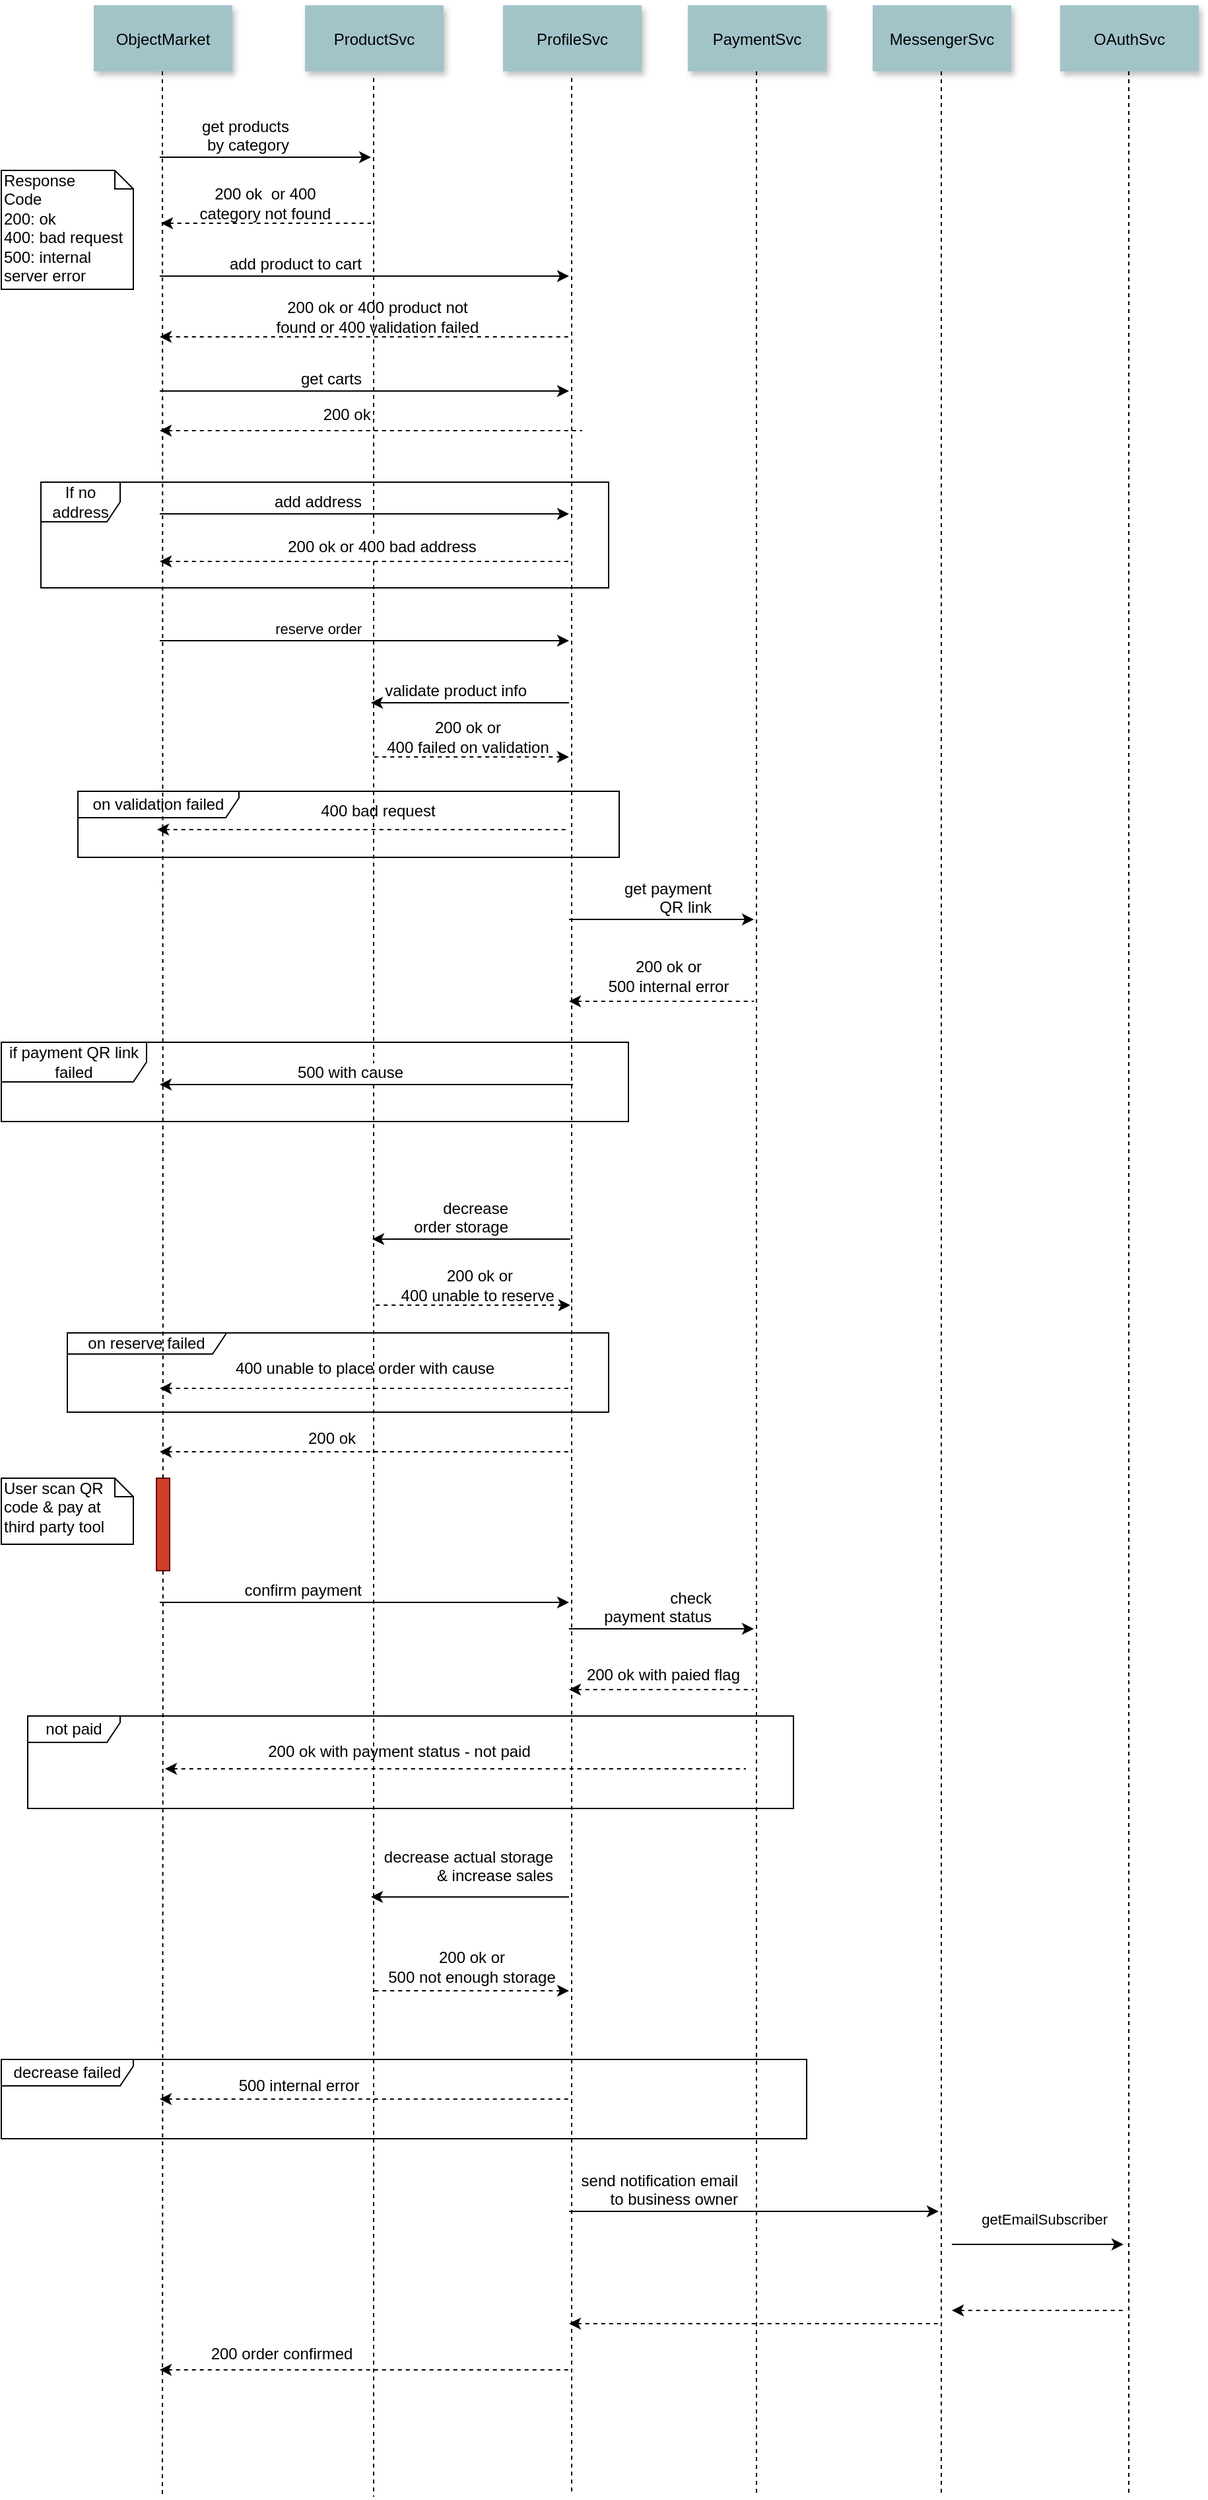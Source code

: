 <mxfile version="12.9.8" type="device"><diagram id="kcqQszaK9MAu1pPIpfMk" name="Page-1"><mxGraphModel dx="1995" dy="1085" grid="1" gridSize="10" guides="1" tooltips="1" connect="1" arrows="1" fold="1" page="1" pageScale="1" pageWidth="850" pageHeight="1400" math="0" shadow="0"><root><mxCell id="0"/><mxCell id="1" parent="0"/><mxCell id="5mW5vWYTD-EJn05oFpKs-34" value="decrease failed" style="shape=umlFrame;whiteSpace=wrap;html=1;fontSize=12;width=100;height=20;" parent="1" vertex="1"><mxGeometry x="20" y="1630" width="610" height="60" as="geometry"/></mxCell><mxCell id="OXMyoe_3X1MO-8A_Pnxp-37" value="if payment QR link failed" style="shape=umlFrame;whiteSpace=wrap;html=1;width=110;height=30;" parent="1" vertex="1"><mxGeometry x="20" y="860" width="475" height="60" as="geometry"/></mxCell><mxCell id="5mW5vWYTD-EJn05oFpKs-13" value="on reserve failed" style="shape=umlFrame;whiteSpace=wrap;html=1;width=120;height=16;" parent="1" vertex="1"><mxGeometry x="70" y="1080" width="410" height="60" as="geometry"/></mxCell><mxCell id="OXMyoe_3X1MO-8A_Pnxp-25" value="If no address" style="shape=umlFrame;whiteSpace=wrap;html=1;" parent="1" vertex="1"><mxGeometry x="50" y="436" width="430" height="80" as="geometry"/></mxCell><mxCell id="OXMyoe_3X1MO-8A_Pnxp-1" value="ObjectMarket" style="shadow=1;fillColor=#A2C4C9;strokeColor=none" parent="1" vertex="1"><mxGeometry x="90" y="75" width="105" height="50" as="geometry"/></mxCell><mxCell id="OXMyoe_3X1MO-8A_Pnxp-2" value="ProductSvc" style="shadow=1;fillColor=#A2C4C9;strokeColor=none" parent="1" vertex="1"><mxGeometry x="250" y="75" width="105" height="50" as="geometry"/></mxCell><mxCell id="OXMyoe_3X1MO-8A_Pnxp-3" value="ProfileSvc" style="shadow=1;fillColor=#A2C4C9;strokeColor=none" parent="1" vertex="1"><mxGeometry x="400" y="75" width="105" height="50" as="geometry"/></mxCell><mxCell id="OXMyoe_3X1MO-8A_Pnxp-4" value="PaymentSvc" style="shadow=1;fillColor=#A2C4C9;strokeColor=none" parent="1" vertex="1"><mxGeometry x="540" y="75" width="105" height="50" as="geometry"/></mxCell><mxCell id="OXMyoe_3X1MO-8A_Pnxp-5" value="MessengerSvc" style="shadow=1;fillColor=#A2C4C9;strokeColor=none" parent="1" vertex="1"><mxGeometry x="680" y="75" width="105" height="50" as="geometry"/></mxCell><mxCell id="OXMyoe_3X1MO-8A_Pnxp-6" value="" style="edgeStyle=none;endArrow=none;dashed=1" parent="1" source="5mW5vWYTD-EJn05oFpKs-25" edge="1"><mxGeometry x="66.835" y="180" width="100" height="100" as="geometry"><mxPoint x="142" y="125" as="sourcePoint"/><mxPoint x="142" y="1959" as="targetPoint"/></mxGeometry></mxCell><mxCell id="OXMyoe_3X1MO-8A_Pnxp-7" value="" style="edgeStyle=none;endArrow=none;dashed=1" parent="1" edge="1"><mxGeometry x="226.835" y="185" width="100" height="100" as="geometry"><mxPoint x="302" y="130" as="sourcePoint"/><mxPoint x="302" y="1961" as="targetPoint"/></mxGeometry></mxCell><mxCell id="OXMyoe_3X1MO-8A_Pnxp-8" value="" style="edgeStyle=none;endArrow=none;dashed=1" parent="1" edge="1"><mxGeometry x="376.835" y="475" width="100" height="100" as="geometry"><mxPoint x="452" y="130" as="sourcePoint"/><mxPoint x="452" y="1960" as="targetPoint"/></mxGeometry></mxCell><mxCell id="OXMyoe_3X1MO-8A_Pnxp-9" value="" style="edgeStyle=none;endArrow=none;dashed=1" parent="1" edge="1"><mxGeometry x="516.835" y="180" width="100" height="100" as="geometry"><mxPoint x="592" y="125" as="sourcePoint"/><mxPoint x="592" y="1960" as="targetPoint"/></mxGeometry></mxCell><mxCell id="OXMyoe_3X1MO-8A_Pnxp-10" value="" style="edgeStyle=none;endArrow=none;dashed=1" parent="1" edge="1"><mxGeometry x="656.835" y="180" width="100" height="100" as="geometry"><mxPoint x="732" y="125" as="sourcePoint"/><mxPoint x="732" y="1960" as="targetPoint"/></mxGeometry></mxCell><mxCell id="OXMyoe_3X1MO-8A_Pnxp-11" value="get products &#10;by category" style="edgeStyle=none;verticalLabelPosition=top;verticalAlign=bottom;labelPosition=left;align=right;fontSize=12;" parent="1" edge="1"><mxGeometry width="100" height="100" as="geometry"><mxPoint x="140" y="190" as="sourcePoint"/><mxPoint x="300" y="190" as="targetPoint"/><mxPoint x="20" as="offset"/></mxGeometry></mxCell><mxCell id="OXMyoe_3X1MO-8A_Pnxp-12" value="" style="edgeStyle=none;verticalLabelPosition=top;verticalAlign=bottom;labelPosition=left;align=right;endArrow=none;startArrow=classic;dashed=1" parent="1" edge="1"><mxGeometry x="141" y="140.0" width="100" height="100" as="geometry"><mxPoint x="141" y="240" as="sourcePoint"/><mxPoint x="300" y="240" as="targetPoint"/></mxGeometry></mxCell><mxCell id="OXMyoe_3X1MO-8A_Pnxp-13" value="200 ok&amp;nbsp; or 400 category not found" style="text;html=1;strokeColor=none;fillColor=none;align=center;verticalAlign=middle;whiteSpace=wrap;rounded=0;" parent="1" vertex="1"><mxGeometry x="160" y="210" width="120" height="30" as="geometry"/></mxCell><mxCell id="OXMyoe_3X1MO-8A_Pnxp-14" value="add product to cart" style="edgeStyle=none;verticalLabelPosition=top;verticalAlign=bottom;labelPosition=left;align=right;fontSize=12;" parent="1" edge="1"><mxGeometry x="140" y="180" width="100" height="100" as="geometry"><mxPoint x="140" y="280" as="sourcePoint"/><mxPoint x="450" y="280" as="targetPoint"/></mxGeometry></mxCell><mxCell id="OXMyoe_3X1MO-8A_Pnxp-15" value="" style="edgeStyle=none;verticalLabelPosition=top;verticalAlign=bottom;labelPosition=left;align=right;endArrow=none;startArrow=classic;dashed=1" parent="1" edge="1"><mxGeometry x="140" y="226.0" width="100" height="100" as="geometry"><mxPoint x="140" y="326" as="sourcePoint"/><mxPoint x="450" y="326" as="targetPoint"/></mxGeometry></mxCell><mxCell id="OXMyoe_3X1MO-8A_Pnxp-21" value="add address" style="edgeStyle=none;verticalLabelPosition=top;verticalAlign=bottom;labelPosition=left;align=right;fontSize=12;" parent="1" edge="1"><mxGeometry x="140" y="360" width="100" height="100" as="geometry"><mxPoint x="140" y="460" as="sourcePoint"/><mxPoint x="450" y="460" as="targetPoint"/></mxGeometry></mxCell><mxCell id="OXMyoe_3X1MO-8A_Pnxp-22" value="" style="edgeStyle=none;verticalLabelPosition=top;verticalAlign=bottom;labelPosition=left;align=right;endArrow=none;startArrow=classic;dashed=1" parent="1" edge="1"><mxGeometry x="140" y="396.0" width="100" height="100" as="geometry"><mxPoint x="140" y="496" as="sourcePoint"/><mxPoint x="450" y="496" as="targetPoint"/></mxGeometry></mxCell><mxCell id="5mW5vWYTD-EJn05oFpKs-8" value="200 ok or 400 bad address" style="text;html=1;align=center;verticalAlign=middle;resizable=0;points=[];labelBackgroundColor=#ffffff;" parent="OXMyoe_3X1MO-8A_Pnxp-22" vertex="1" connectable="0"><mxGeometry relative="1" as="geometry"><mxPoint x="13" y="-11" as="offset"/></mxGeometry></mxCell><mxCell id="OXMyoe_3X1MO-8A_Pnxp-23" value="reserve order" style="edgeStyle=none;verticalLabelPosition=top;verticalAlign=bottom;labelPosition=left;align=right" parent="1" edge="1"><mxGeometry x="140" y="456" width="100" height="100" as="geometry"><mxPoint x="140" y="556" as="sourcePoint"/><mxPoint x="450" y="556" as="targetPoint"/></mxGeometry></mxCell><mxCell id="OXMyoe_3X1MO-8A_Pnxp-26" value="validate product info" style="edgeStyle=none;verticalLabelPosition=top;verticalAlign=bottom;labelPosition=left;align=right;fontSize=12;" parent="1" edge="1"><mxGeometry y="43" width="100" height="100" as="geometry"><mxPoint x="450" y="603" as="sourcePoint"/><mxPoint x="300" y="603" as="targetPoint"/><mxPoint x="45" as="offset"/></mxGeometry></mxCell><mxCell id="OXMyoe_3X1MO-8A_Pnxp-27" value="" style="edgeStyle=none;verticalLabelPosition=top;verticalAlign=bottom;labelPosition=left;align=right;endArrow=none;startArrow=classic;dashed=1" parent="1" edge="1"><mxGeometry x="210" y="544" width="100" height="100" as="geometry"><mxPoint x="450" y="644" as="sourcePoint"/><mxPoint x="300" y="644" as="targetPoint"/></mxGeometry></mxCell><mxCell id="OXMyoe_3X1MO-8A_Pnxp-31" value="decrease &#10;order storage" style="edgeStyle=none;verticalLabelPosition=top;verticalAlign=bottom;labelPosition=left;align=right;fontSize=12;" parent="1" edge="1"><mxGeometry x="1" y="449" width="100" height="100" as="geometry"><mxPoint x="451" y="1009" as="sourcePoint"/><mxPoint x="301" y="1009" as="targetPoint"/><mxPoint x="30" as="offset"/></mxGeometry></mxCell><mxCell id="OXMyoe_3X1MO-8A_Pnxp-32" value="" style="edgeStyle=none;verticalLabelPosition=top;verticalAlign=bottom;labelPosition=left;align=right;endArrow=none;startArrow=classic;dashed=1" parent="1" edge="1"><mxGeometry x="211" y="959" width="100" height="100" as="geometry"><mxPoint x="451" y="1059" as="sourcePoint"/><mxPoint x="301" y="1059" as="targetPoint"/></mxGeometry></mxCell><mxCell id="OXMyoe_3X1MO-8A_Pnxp-33" value="get payment&#10;QR link" style="edgeStyle=none;verticalLabelPosition=top;verticalAlign=bottom;labelPosition=left;align=right;fontSize=12;" parent="1" edge="1"><mxGeometry y="-185" width="100" height="100" as="geometry"><mxPoint x="450" y="767" as="sourcePoint"/><mxPoint x="590" y="767" as="targetPoint"/><mxPoint x="40" as="offset"/></mxGeometry></mxCell><mxCell id="OXMyoe_3X1MO-8A_Pnxp-34" value="" style="edgeStyle=none;verticalLabelPosition=top;verticalAlign=bottom;labelPosition=left;align=right;endArrow=none;startArrow=classic;dashed=1" parent="1" edge="1"><mxGeometry x="310" y="729" width="100" height="100" as="geometry"><mxPoint x="450" y="829" as="sourcePoint"/><mxPoint x="590" y="829" as="targetPoint"/></mxGeometry></mxCell><mxCell id="OXMyoe_3X1MO-8A_Pnxp-35" value="500 with cause" style="edgeStyle=none;verticalLabelPosition=top;verticalAlign=bottom;labelPosition=left;align=right;fontSize=12;" parent="1" edge="1"><mxGeometry x="-154" y="332" width="100" height="100" as="geometry"><mxPoint x="453" y="892" as="sourcePoint"/><mxPoint x="140" y="892" as="targetPoint"/><mxPoint x="30" as="offset"/></mxGeometry></mxCell><mxCell id="OXMyoe_3X1MO-8A_Pnxp-38" value="" style="edgeStyle=none;verticalLabelPosition=top;verticalAlign=bottom;labelPosition=left;align=right;endArrow=none;startArrow=classic;dashed=1" parent="1" edge="1"><mxGeometry x="150" y="1070" width="100" height="100" as="geometry"><mxPoint x="140" y="1170" as="sourcePoint"/><mxPoint x="450" y="1170" as="targetPoint"/></mxGeometry></mxCell><mxCell id="5mW5vWYTD-EJn05oFpKs-23" value="200 ok" style="text;html=1;align=center;verticalAlign=middle;resizable=0;points=[];labelBackgroundColor=#ffffff;fontSize=12;" parent="OXMyoe_3X1MO-8A_Pnxp-38" vertex="1" connectable="0"><mxGeometry relative="1" as="geometry"><mxPoint x="-25" y="-10" as="offset"/></mxGeometry></mxCell><mxCell id="OXMyoe_3X1MO-8A_Pnxp-39" value="confirm payment" style="edgeStyle=none;verticalLabelPosition=top;verticalAlign=bottom;labelPosition=left;align=right;fontSize=12;" parent="1" edge="1"><mxGeometry x="140" y="1184" width="100" height="100" as="geometry"><mxPoint x="140" y="1284" as="sourcePoint"/><mxPoint x="450" y="1284" as="targetPoint"/></mxGeometry></mxCell><mxCell id="OXMyoe_3X1MO-8A_Pnxp-40" value="check&#10;payment status" style="edgeStyle=none;verticalLabelPosition=top;verticalAlign=bottom;labelPosition=left;align=right;fontSize=12;" parent="1" edge="1"><mxGeometry y="304" width="100" height="100" as="geometry"><mxPoint x="450" y="1304" as="sourcePoint"/><mxPoint x="590" y="1304" as="targetPoint"/><mxPoint x="40" as="offset"/></mxGeometry></mxCell><mxCell id="OXMyoe_3X1MO-8A_Pnxp-42" value="" style="edgeStyle=none;verticalLabelPosition=top;verticalAlign=bottom;labelPosition=left;align=right;endArrow=none;startArrow=classic;dashed=1" parent="1" edge="1"><mxGeometry x="450" y="1250" width="100" height="100" as="geometry"><mxPoint x="450" y="1350" as="sourcePoint"/><mxPoint x="590" y="1350" as="targetPoint"/></mxGeometry></mxCell><mxCell id="5mW5vWYTD-EJn05oFpKs-27" value="200 ok with paied flag" style="text;html=1;align=center;verticalAlign=middle;resizable=0;points=[];labelBackgroundColor=#ffffff;fontSize=12;" parent="OXMyoe_3X1MO-8A_Pnxp-42" vertex="1" connectable="0"><mxGeometry relative="1" as="geometry"><mxPoint x="1" y="-11" as="offset"/></mxGeometry></mxCell><mxCell id="OXMyoe_3X1MO-8A_Pnxp-44" value="decrease actual storage&#10;&amp; increase sales" style="edgeStyle=none;verticalLabelPosition=top;verticalAlign=bottom;labelPosition=left;align=right;fontSize=12;" parent="1" edge="1"><mxGeometry width="100" height="100" as="geometry"><mxPoint x="450" y="1507" as="sourcePoint"/><mxPoint x="300" y="1507" as="targetPoint"/><mxPoint x="65" y="-7" as="offset"/></mxGeometry></mxCell><mxCell id="OXMyoe_3X1MO-8A_Pnxp-45" value="" style="edgeStyle=none;verticalLabelPosition=top;verticalAlign=bottom;labelPosition=left;align=right;endArrow=none;startArrow=classic;dashed=1" parent="1" edge="1"><mxGeometry x="220" y="1478" width="100" height="100" as="geometry"><mxPoint x="450" y="1578" as="sourcePoint"/><mxPoint x="300" y="1578" as="targetPoint"/></mxGeometry></mxCell><mxCell id="OXMyoe_3X1MO-8A_Pnxp-46" value="" style="edgeStyle=none;verticalLabelPosition=top;verticalAlign=bottom;labelPosition=left;align=right;endArrow=none;startArrow=classic;dashed=1" parent="1" edge="1"><mxGeometry x="150" y="1765" width="100" height="100" as="geometry"><mxPoint x="140" y="1865" as="sourcePoint"/><mxPoint x="450" y="1865" as="targetPoint"/></mxGeometry></mxCell><mxCell id="OXMyoe_3X1MO-8A_Pnxp-47" value="send notification email&#10;to business owner" style="edgeStyle=none;verticalLabelPosition=top;verticalAlign=bottom;labelPosition=left;align=right;fontSize=12;" parent="1" edge="1"><mxGeometry y="575" width="100" height="100" as="geometry"><mxPoint x="450" y="1745" as="sourcePoint"/><mxPoint x="730" y="1745" as="targetPoint"/><mxPoint x="-10" as="offset"/></mxGeometry></mxCell><mxCell id="OXMyoe_3X1MO-8A_Pnxp-48" value="" style="edgeStyle=none;verticalLabelPosition=top;verticalAlign=bottom;labelPosition=left;align=right;endArrow=none;startArrow=classic;dashed=1" parent="1" edge="1"><mxGeometry x="450" y="1730" width="100" height="100" as="geometry"><mxPoint x="450" y="1830" as="sourcePoint"/><mxPoint x="730" y="1830" as="targetPoint"/></mxGeometry></mxCell><mxCell id="5mW5vWYTD-EJn05oFpKs-2" value="Response&lt;br&gt;Code&lt;br&gt;200: ok&lt;br&gt;400: bad request&lt;br&gt;500: internal server error" style="shape=note;whiteSpace=wrap;html=1;size=14;verticalAlign=top;align=left;spacingTop=-6;" parent="1" vertex="1"><mxGeometry x="20" y="200" width="100" height="90" as="geometry"/></mxCell><mxCell id="5mW5vWYTD-EJn05oFpKs-4" value="200 ok or 400 product not found or 400 validation failed" style="text;html=1;strokeColor=none;fillColor=none;align=center;verticalAlign=middle;whiteSpace=wrap;rounded=0;" parent="1" vertex="1"><mxGeometry x="220" y="301" width="170" height="20" as="geometry"/></mxCell><mxCell id="5mW5vWYTD-EJn05oFpKs-5" value="get carts" style="edgeStyle=none;verticalLabelPosition=top;verticalAlign=bottom;labelPosition=left;align=right;fontSize=12;" parent="1" edge="1"><mxGeometry x="140" y="267" width="100" height="100" as="geometry"><mxPoint x="140" y="367" as="sourcePoint"/><mxPoint x="450" y="367" as="targetPoint"/></mxGeometry></mxCell><mxCell id="5mW5vWYTD-EJn05oFpKs-6" value="" style="edgeStyle=none;verticalLabelPosition=top;verticalAlign=bottom;labelPosition=left;align=right;endArrow=none;startArrow=classic;dashed=1" parent="1" edge="1"><mxGeometry x="140" y="297.0" width="100" height="100" as="geometry"><mxPoint x="140" y="397" as="sourcePoint"/><mxPoint x="460" y="397" as="targetPoint"/></mxGeometry></mxCell><mxCell id="5mW5vWYTD-EJn05oFpKs-7" value="200 ok&amp;nbsp;" style="text;html=1;align=center;verticalAlign=middle;resizable=0;points=[];autosize=1;" parent="1" vertex="1"><mxGeometry x="258" y="375" width="50" height="20" as="geometry"/></mxCell><mxCell id="5mW5vWYTD-EJn05oFpKs-9" value="200 ok or&lt;br&gt;400 failed on validation" style="text;html=1;align=center;verticalAlign=middle;resizable=0;points=[];autosize=1;" parent="1" vertex="1"><mxGeometry x="303" y="614" width="140" height="30" as="geometry"/></mxCell><mxCell id="5mW5vWYTD-EJn05oFpKs-10" value="200 ok or&lt;br&gt;400 unable to reserve&amp;nbsp;" style="text;html=1;align=center;verticalAlign=middle;resizable=0;points=[];autosize=1;" parent="1" vertex="1"><mxGeometry x="317" y="1029" width="130" height="30" as="geometry"/></mxCell><mxCell id="5mW5vWYTD-EJn05oFpKs-11" value="" style="edgeStyle=none;verticalLabelPosition=top;verticalAlign=bottom;labelPosition=left;align=right;endArrow=none;startArrow=classic;dashed=1" parent="1" edge="1"><mxGeometry x="140" y="1022" width="100" height="100" as="geometry"><mxPoint x="140" y="1122" as="sourcePoint"/><mxPoint x="450" y="1122" as="targetPoint"/></mxGeometry></mxCell><mxCell id="5mW5vWYTD-EJn05oFpKs-12" value="400 unable to place order with cause" style="text;html=1;align=center;verticalAlign=middle;resizable=0;points=[];autosize=1;" parent="1" vertex="1"><mxGeometry x="190" y="1097" width="210" height="20" as="geometry"/></mxCell><mxCell id="5mW5vWYTD-EJn05oFpKs-14" value="" style="edgeStyle=none;verticalLabelPosition=top;verticalAlign=bottom;labelPosition=left;align=right;endArrow=none;startArrow=classic;dashed=1" parent="1" edge="1"><mxGeometry x="138" y="599" width="100" height="100" as="geometry"><mxPoint x="138" y="699" as="sourcePoint"/><mxPoint x="448" y="699" as="targetPoint"/></mxGeometry></mxCell><mxCell id="5mW5vWYTD-EJn05oFpKs-15" value="400 bad request" style="text;html=1;align=center;verticalAlign=middle;resizable=0;points=[];autosize=1;" parent="1" vertex="1"><mxGeometry x="255" y="675" width="100" height="20" as="geometry"/></mxCell><mxCell id="5mW5vWYTD-EJn05oFpKs-16" value="on validation failed" style="shape=umlFrame;whiteSpace=wrap;html=1;width=122;height=20;" parent="1" vertex="1"><mxGeometry x="78" y="670" width="410" height="50" as="geometry"/></mxCell><mxCell id="5mW5vWYTD-EJn05oFpKs-18" value="200 ok or&lt;br&gt;500 internal error" style="text;html=1;align=center;verticalAlign=middle;resizable=0;points=[];autosize=1;" parent="1" vertex="1"><mxGeometry x="470" y="795" width="110" height="30" as="geometry"/></mxCell><mxCell id="5mW5vWYTD-EJn05oFpKs-24" value="User scan QR code &amp;amp; pay at third party tool" style="shape=note;whiteSpace=wrap;html=1;size=14;verticalAlign=top;align=left;spacingTop=-6;fontSize=12;" parent="1" vertex="1"><mxGeometry x="20" y="1190" width="100" height="50" as="geometry"/></mxCell><mxCell id="5mW5vWYTD-EJn05oFpKs-25" value="" style="fillColor=#CC4125;strokeColor=#660000;fontSize=12;" parent="1" vertex="1"><mxGeometry x="137.5" y="1190" width="10" height="70" as="geometry"/></mxCell><mxCell id="5mW5vWYTD-EJn05oFpKs-26" value="" style="edgeStyle=none;endArrow=none;dashed=1" parent="1" target="5mW5vWYTD-EJn05oFpKs-25" edge="1"><mxGeometry x="66.835" y="180" width="100" height="100" as="geometry"><mxPoint x="142" y="125" as="sourcePoint"/><mxPoint x="142" y="1959" as="targetPoint"/></mxGeometry></mxCell><mxCell id="5mW5vWYTD-EJn05oFpKs-28" value="" style="edgeStyle=none;verticalLabelPosition=top;verticalAlign=bottom;labelPosition=left;align=right;endArrow=none;startArrow=classic;dashed=1" parent="1" edge="1"><mxGeometry x="144" y="1310" width="100" height="100" as="geometry"><mxPoint x="144" y="1410" as="sourcePoint"/><mxPoint x="584" y="1410" as="targetPoint"/></mxGeometry></mxCell><mxCell id="5mW5vWYTD-EJn05oFpKs-29" value="200 ok with payment status - not paid" style="text;html=1;align=center;verticalAlign=middle;resizable=0;points=[];autosize=1;fontSize=12;" parent="1" vertex="1"><mxGeometry x="216" y="1387" width="210" height="20" as="geometry"/></mxCell><mxCell id="5mW5vWYTD-EJn05oFpKs-30" value="not paid" style="shape=umlFrame;whiteSpace=wrap;html=1;fontSize=12;width=70;height=20;" parent="1" vertex="1"><mxGeometry x="40" y="1370" width="580" height="70" as="geometry"/></mxCell><mxCell id="5mW5vWYTD-EJn05oFpKs-31" value="200 ok or&lt;br&gt;500 not enough storage" style="text;html=1;align=center;verticalAlign=middle;resizable=0;points=[];autosize=1;fontSize=12;" parent="1" vertex="1"><mxGeometry x="306" y="1545" width="140" height="30" as="geometry"/></mxCell><mxCell id="5mW5vWYTD-EJn05oFpKs-32" value="" style="edgeStyle=none;verticalLabelPosition=top;verticalAlign=bottom;labelPosition=left;align=right;endArrow=none;startArrow=classic;dashed=1;fontSize=12;" parent="1" edge="1"><mxGeometry x="140" y="1560" width="100" height="100" as="geometry"><mxPoint x="140" y="1660" as="sourcePoint"/><mxPoint x="450" y="1660" as="targetPoint"/></mxGeometry></mxCell><mxCell id="5mW5vWYTD-EJn05oFpKs-33" value="500 internal error" style="text;html=1;align=center;verticalAlign=middle;resizable=0;points=[];autosize=1;fontSize=12;" parent="1" vertex="1"><mxGeometry x="190" y="1640" width="110" height="20" as="geometry"/></mxCell><mxCell id="5mW5vWYTD-EJn05oFpKs-35" value="200 order confirmed" style="text;html=1;align=center;verticalAlign=middle;resizable=0;points=[];autosize=1;fontSize=12;" parent="1" vertex="1"><mxGeometry x="172" y="1843" width="120" height="20" as="geometry"/></mxCell><mxCell id="KV_P_wkpfniVTUAuucnb-1" value="getEmailSubscriber" style="edgeStyle=none;verticalLabelPosition=top;verticalAlign=bottom;labelPosition=left;align=right" parent="1" edge="1"><mxGeometry width="100" height="100" as="geometry"><mxPoint x="740" y="1770" as="sourcePoint"/><mxPoint x="870" y="1770" as="targetPoint"/><mxPoint x="55" y="-10" as="offset"/></mxGeometry></mxCell><mxCell id="KV_P_wkpfniVTUAuucnb-2" value="" style="edgeStyle=none;verticalLabelPosition=top;verticalAlign=bottom;labelPosition=left;align=right;endArrow=none;startArrow=classic;dashed=1" parent="1" edge="1"><mxGeometry x="560" y="1720" width="100" height="100" as="geometry"><mxPoint x="740" y="1820" as="sourcePoint"/><mxPoint x="870" y="1820" as="targetPoint"/></mxGeometry></mxCell><mxCell id="KV_P_wkpfniVTUAuucnb-3" value="OAuthSvc" style="shadow=1;fillColor=#A2C4C9;strokeColor=none" parent="1" vertex="1"><mxGeometry x="822" y="75" width="105" height="50" as="geometry"/></mxCell><mxCell id="KV_P_wkpfniVTUAuucnb-4" value="" style="edgeStyle=none;endArrow=none;dashed=1" parent="1" edge="1"><mxGeometry x="798.835" y="180" width="100" height="100" as="geometry"><mxPoint x="874" y="125" as="sourcePoint"/><mxPoint x="874" y="1960" as="targetPoint"/></mxGeometry></mxCell></root></mxGraphModel></diagram></mxfile>